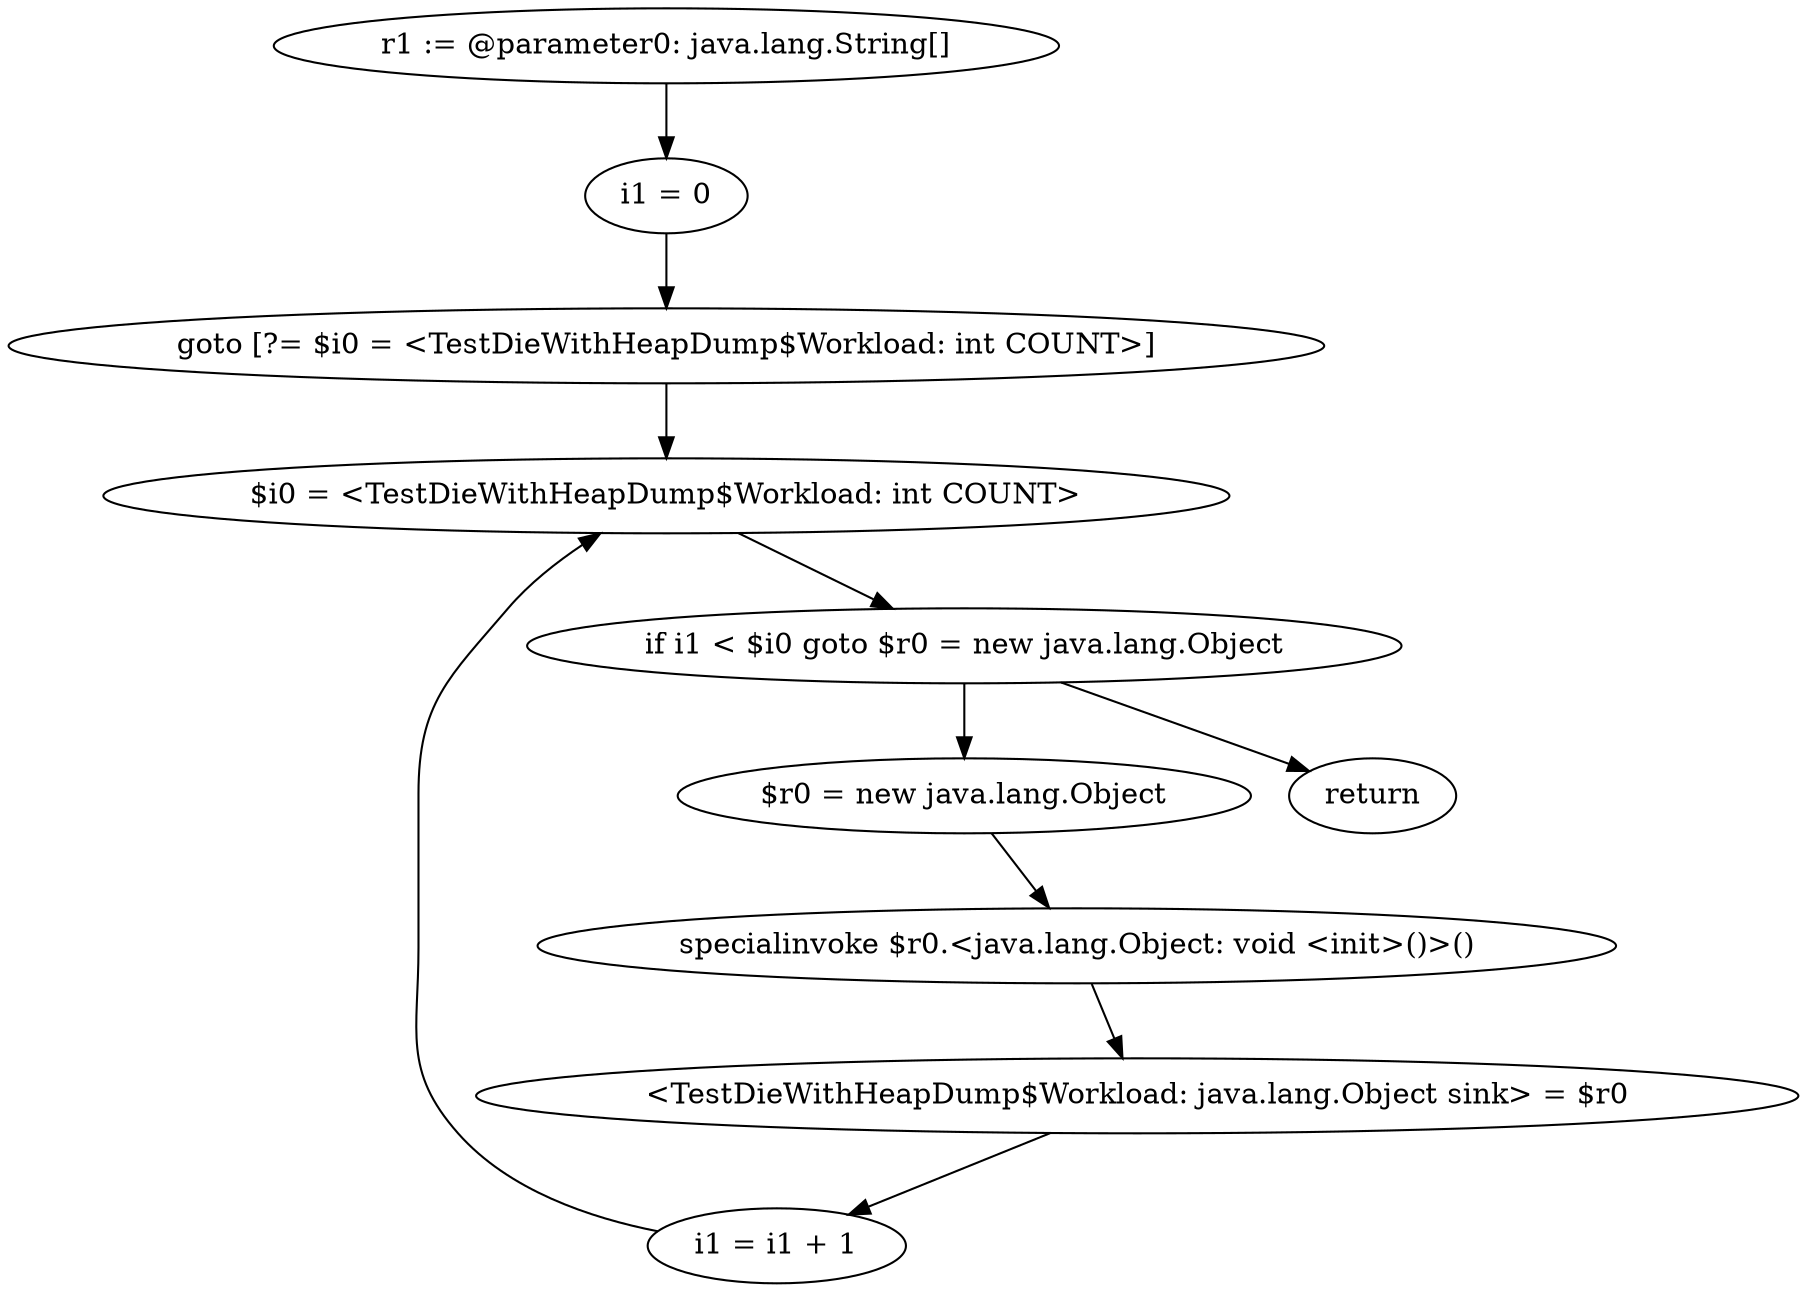 digraph "unitGraph" {
    "r1 := @parameter0: java.lang.String[]"
    "i1 = 0"
    "goto [?= $i0 = <TestDieWithHeapDump$Workload: int COUNT>]"
    "$r0 = new java.lang.Object"
    "specialinvoke $r0.<java.lang.Object: void <init>()>()"
    "<TestDieWithHeapDump$Workload: java.lang.Object sink> = $r0"
    "i1 = i1 + 1"
    "$i0 = <TestDieWithHeapDump$Workload: int COUNT>"
    "if i1 < $i0 goto $r0 = new java.lang.Object"
    "return"
    "r1 := @parameter0: java.lang.String[]"->"i1 = 0";
    "i1 = 0"->"goto [?= $i0 = <TestDieWithHeapDump$Workload: int COUNT>]";
    "goto [?= $i0 = <TestDieWithHeapDump$Workload: int COUNT>]"->"$i0 = <TestDieWithHeapDump$Workload: int COUNT>";
    "$r0 = new java.lang.Object"->"specialinvoke $r0.<java.lang.Object: void <init>()>()";
    "specialinvoke $r0.<java.lang.Object: void <init>()>()"->"<TestDieWithHeapDump$Workload: java.lang.Object sink> = $r0";
    "<TestDieWithHeapDump$Workload: java.lang.Object sink> = $r0"->"i1 = i1 + 1";
    "i1 = i1 + 1"->"$i0 = <TestDieWithHeapDump$Workload: int COUNT>";
    "$i0 = <TestDieWithHeapDump$Workload: int COUNT>"->"if i1 < $i0 goto $r0 = new java.lang.Object";
    "if i1 < $i0 goto $r0 = new java.lang.Object"->"return";
    "if i1 < $i0 goto $r0 = new java.lang.Object"->"$r0 = new java.lang.Object";
}
